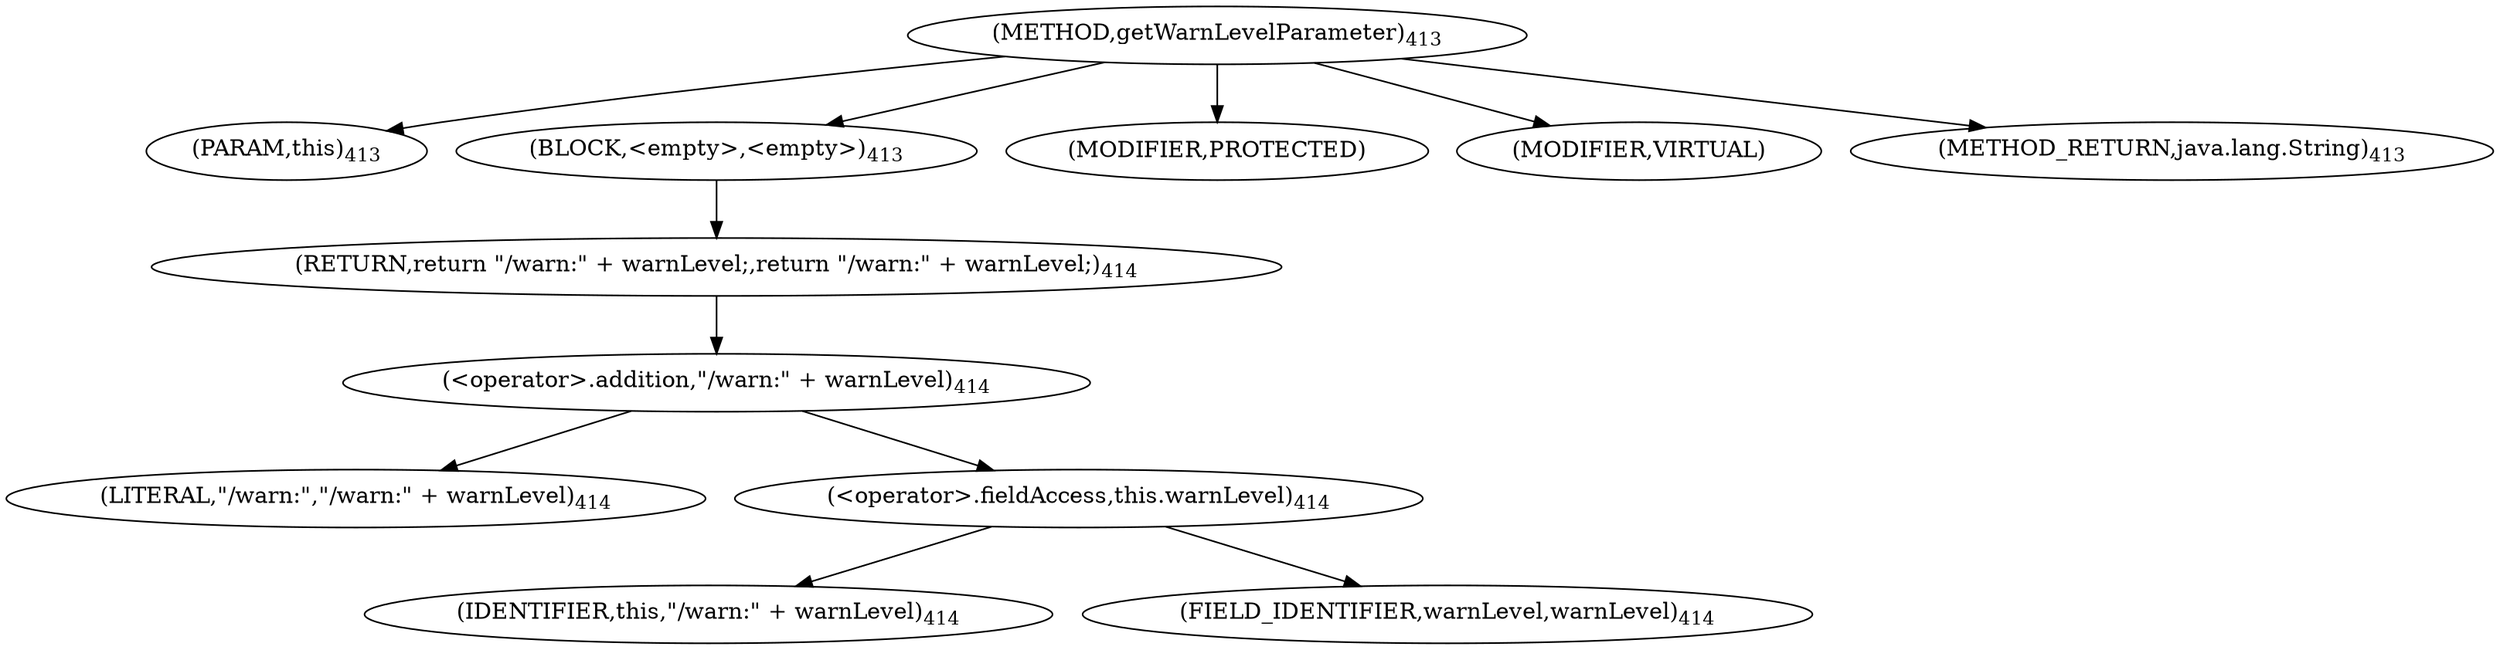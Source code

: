 digraph "getWarnLevelParameter" {  
"586" [label = <(METHOD,getWarnLevelParameter)<SUB>413</SUB>> ]
"587" [label = <(PARAM,this)<SUB>413</SUB>> ]
"588" [label = <(BLOCK,&lt;empty&gt;,&lt;empty&gt;)<SUB>413</SUB>> ]
"589" [label = <(RETURN,return &quot;/warn:&quot; + warnLevel;,return &quot;/warn:&quot; + warnLevel;)<SUB>414</SUB>> ]
"590" [label = <(&lt;operator&gt;.addition,&quot;/warn:&quot; + warnLevel)<SUB>414</SUB>> ]
"591" [label = <(LITERAL,&quot;/warn:&quot;,&quot;/warn:&quot; + warnLevel)<SUB>414</SUB>> ]
"592" [label = <(&lt;operator&gt;.fieldAccess,this.warnLevel)<SUB>414</SUB>> ]
"593" [label = <(IDENTIFIER,this,&quot;/warn:&quot; + warnLevel)<SUB>414</SUB>> ]
"594" [label = <(FIELD_IDENTIFIER,warnLevel,warnLevel)<SUB>414</SUB>> ]
"595" [label = <(MODIFIER,PROTECTED)> ]
"596" [label = <(MODIFIER,VIRTUAL)> ]
"597" [label = <(METHOD_RETURN,java.lang.String)<SUB>413</SUB>> ]
  "586" -> "587" 
  "586" -> "588" 
  "586" -> "595" 
  "586" -> "596" 
  "586" -> "597" 
  "588" -> "589" 
  "589" -> "590" 
  "590" -> "591" 
  "590" -> "592" 
  "592" -> "593" 
  "592" -> "594" 
}
